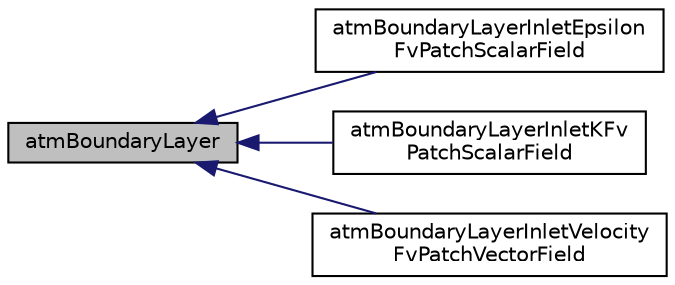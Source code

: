 digraph "atmBoundaryLayer"
{
  bgcolor="transparent";
  edge [fontname="Helvetica",fontsize="10",labelfontname="Helvetica",labelfontsize="10"];
  node [fontname="Helvetica",fontsize="10",shape=record];
  rankdir="LR";
  Node0 [label="atmBoundaryLayer",height=0.2,width=0.4,color="black", fillcolor="grey75", style="filled", fontcolor="black"];
  Node0 -> Node1 [dir="back",color="midnightblue",fontsize="10",style="solid",fontname="Helvetica"];
  Node1 [label="atmBoundaryLayerInletEpsilon\lFvPatchScalarField",height=0.2,width=0.4,color="black",URL="$a32313.html",tooltip="This boundary condition specifies an inlet value for the turbulence dissipation, , appropriate for atmospheric boundary layers. "];
  Node0 -> Node2 [dir="back",color="midnightblue",fontsize="10",style="solid",fontname="Helvetica"];
  Node2 [label="atmBoundaryLayerInletKFv\lPatchScalarField",height=0.2,width=0.4,color="black",URL="$a32317.html",tooltip="This boundary condition specifies an inlet value for the turbulence kinetic energy, , appropriate for atmospheric boundary layers. "];
  Node0 -> Node3 [dir="back",color="midnightblue",fontsize="10",style="solid",fontname="Helvetica"];
  Node3 [label="atmBoundaryLayerInletVelocity\lFvPatchVectorField",height=0.2,width=0.4,color="black",URL="$a32321.html",tooltip="This boundary condition specifies a velocity inlet profile appropriate for atmospheric boundary layer..."];
}
